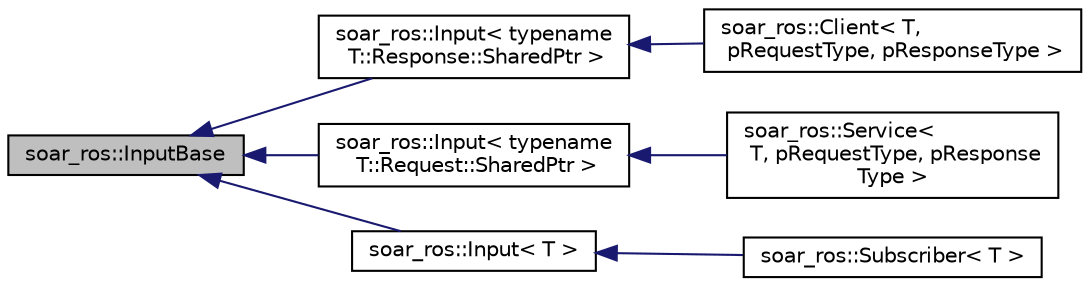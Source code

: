 digraph "soar_ros::InputBase"
{
 // LATEX_PDF_SIZE
  edge [fontname="Helvetica",fontsize="10",labelfontname="Helvetica",labelfontsize="10"];
  node [fontname="Helvetica",fontsize="10",shape=record];
  rankdir="LR";
  Node1 [label="soar_ros::InputBase",height=0.2,width=0.4,color="black", fillcolor="grey75", style="filled", fontcolor="black",tooltip=" "];
  Node1 -> Node2 [dir="back",color="midnightblue",fontsize="10",style="solid",fontname="Helvetica"];
  Node2 [label="soar_ros::Input\< typename\l T::Response::SharedPtr \>",height=0.2,width=0.4,color="black", fillcolor="white", style="filled",URL="$classsoar__ros_1_1Input.html",tooltip=" "];
  Node2 -> Node3 [dir="back",color="midnightblue",fontsize="10",style="solid",fontname="Helvetica"];
  Node3 [label="soar_ros::Client\< T,\l pRequestType, pResponseType \>",height=0.2,width=0.4,color="black", fillcolor="white", style="filled",URL="$classsoar__ros_1_1Client.html",tooltip=" "];
  Node1 -> Node4 [dir="back",color="midnightblue",fontsize="10",style="solid",fontname="Helvetica"];
  Node4 [label="soar_ros::Input\< typename\l T::Request::SharedPtr \>",height=0.2,width=0.4,color="black", fillcolor="white", style="filled",URL="$classsoar__ros_1_1Input.html",tooltip=" "];
  Node4 -> Node5 [dir="back",color="midnightblue",fontsize="10",style="solid",fontname="Helvetica"];
  Node5 [label="soar_ros::Service\<\l T, pRequestType, pResponse\lType \>",height=0.2,width=0.4,color="black", fillcolor="white", style="filled",URL="$classsoar__ros_1_1Service.html",tooltip=" "];
  Node1 -> Node6 [dir="back",color="midnightblue",fontsize="10",style="solid",fontname="Helvetica"];
  Node6 [label="soar_ros::Input\< T \>",height=0.2,width=0.4,color="black", fillcolor="white", style="filled",URL="$classsoar__ros_1_1Input.html",tooltip=" "];
  Node6 -> Node7 [dir="back",color="midnightblue",fontsize="10",style="solid",fontname="Helvetica"];
  Node7 [label="soar_ros::Subscriber\< T \>",height=0.2,width=0.4,color="black", fillcolor="white", style="filled",URL="$classsoar__ros_1_1Subscriber.html",tooltip=" "];
}
